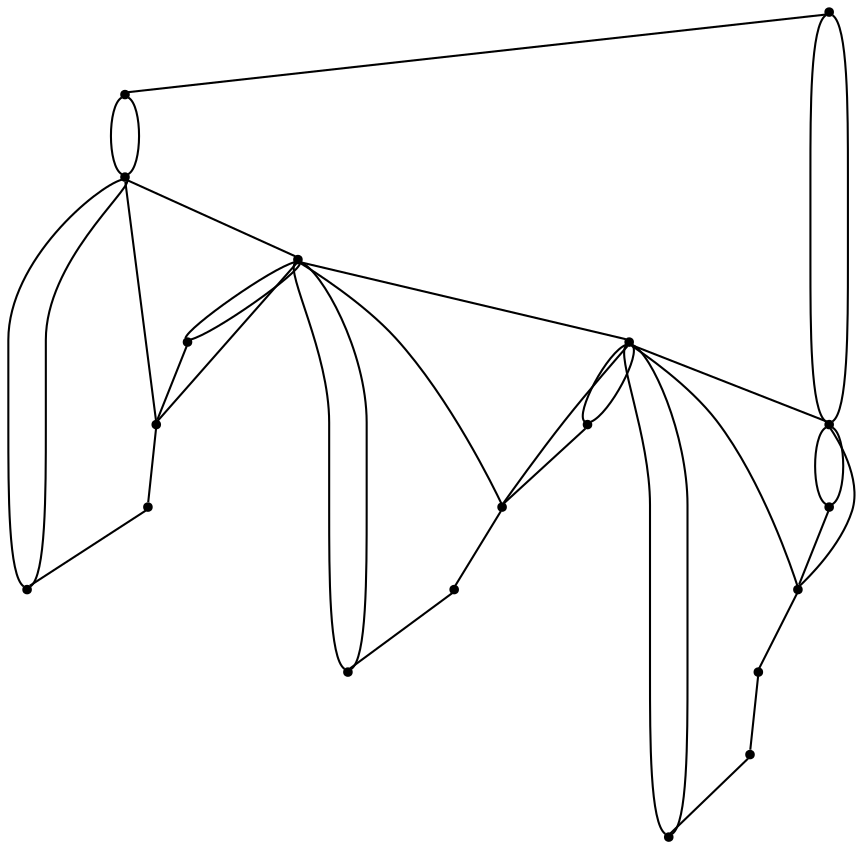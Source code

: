 graph {
  node [shape=point,comment="{\"directed\":false,\"doi\":\"10.4230/LIPIcs.GD.2024.12\",\"figure\":\"8 (1)\"}"]

  v0 [pos="1969.4340518821791,1001.2314397348443"]
  v1 [pos="1902.7490184945107,1001.2314397348443"]
  v2 [pos="1802.7214684130076,1001.2314397348443"]
  v3 [pos="1652.6801432907528,1001.2314397348443"]
  v4 [pos="1602.6663682500016,1001.2314397348443"]
  v5 [pos="1502.6388181684981,1001.2314397348443"]
  v6 [pos="1402.611268086995,1001.2314397348443"]
  v7 [pos="1252.5699429647404,1001.2314397348443"]
  v8 [pos="1202.556167923989,1001.2314397348443"]
  v9 [pos="1102.5286178424858,1001.2314397348443"]
  v10 [pos="1002.5010995588846,1001.2314397348443"]
  v11 [pos="752.4322243551267,1001.2314397348443"]
  v12 [pos="702.4184493143753,1001.2314397348443"]
  v13 [pos="602.3908992328721,1001.2314397348443"]
  v14 [pos="535.7058737946788,1001.2314397348443"]
  v15 [pos="1702.6939183315044,1001.2314397348443"]
  v16 [pos="1302.583718005492,1001.2314397348443"]
  v17 [pos="902.4735494773814,1001.2314397348443"]
  v18 [pos="802.4459993958783,1001.2314397348443"]

  v0 -- v1 [id="-1",pos="1969.4340518821791,1001.2314397348443 1969.4340836800811,988.7309945259833 1961.0984545066226,986.6475869911731 1954.1507401515964,985.605883223768 1947.2070959280024,984.5641794563629 1941.6472963914084,984.5641794563629 1936.0915669862468,984.5641794563629 1930.5358375810852,984.5641794563629 1924.9760380444914,984.5641794563629 1918.0323938208974,985.605883223768 1911.084679465871,986.6475869911731 1902.7490502924124,988.7309945259833 1902.7490184945107,1001.2314397348443"]
  v11 -- v18 [id="-3",pos="752.4322243551267,1001.2314397348443 802.4459993958783,1001.2314397348443 802.4459993958783,1001.2314397348443 802.4459993958783,1001.2314397348443"]
  v18 -- v17 [id="-4",pos="802.4459993958783,1001.2314397348443 902.4735494773814,1001.2314397348443 902.4735494773814,1001.2314397348443 902.4735494773814,1001.2314397348443"]
  v17 -- v10 [id="-5",pos="902.4735494773814,1001.2314397348443 1002.5010995588846,1001.2314397348443 1002.5010995588846,1001.2314397348443 1002.5010995588846,1001.2314397348443"]
  v10 -- v9 [id="-6",pos="1002.5010995588846,1001.2314397348443 1102.5286178424858,1001.2314397348443 1102.5286178424858,1001.2314397348443 1102.5286178424858,1001.2314397348443"]
  v9 -- v8 [id="-7",pos="1102.5286178424858,1001.2314397348443 1202.556167923989,1001.2314397348443 1202.556167923989,1001.2314397348443 1202.556167923989,1001.2314397348443"]
  v8 -- v7 [id="-8",pos="1202.556167923989,1001.2314397348443 1252.5699429647404,1001.2314397348443 1252.5699429647404,1001.2314397348443 1252.5699429647404,1001.2314397348443"]
  v7 -- v16 [id="-9",pos="1252.5699429647404,1001.2314397348443 1302.583718005492,1001.2314397348443 1302.583718005492,1001.2314397348443 1302.583718005492,1001.2314397348443"]
  v16 -- v6 [id="-10",pos="1302.583718005492,1001.2314397348443 1402.611268086995,1001.2314397348443 1402.611268086995,1001.2314397348443 1402.611268086995,1001.2314397348443"]
  v6 -- v5 [id="-11",pos="1402.611268086995,1001.2314397348443 1502.6388181684981,1001.2314397348443 1502.6388181684981,1001.2314397348443 1502.6388181684981,1001.2314397348443"]
  v5 -- v4 [id="-12",pos="1502.6388181684981,1001.2314397348443 1602.6663682500016,1001.2314397348443 1602.6663682500016,1001.2314397348443 1602.6663682500016,1001.2314397348443"]
  v4 -- v3 [id="-13",pos="1602.6663682500016,1001.2314397348443 1652.6801432907528,1001.2314397348443 1652.6801432907528,1001.2314397348443 1652.6801432907528,1001.2314397348443"]
  v3 -- v15 [id="-14",pos="1652.6801432907528,1001.2314397348443 1702.6939183315044,1001.2314397348443 1702.6939183315044,1001.2314397348443 1702.6939183315044,1001.2314397348443"]
  v15 -- v2 [id="-15",pos="1702.6939183315044,1001.2314397348443 1802.7214684130076,1001.2314397348443 1802.7214684130076,1001.2314397348443 1802.7214684130076,1001.2314397348443"]
  v2 -- v1 [id="-16",pos="1802.7214684130076,1001.2314397348443 1902.7490184945107,1001.2314397348443 1902.7490184945107,1001.2314397348443 1902.7490184945107,1001.2314397348443"]
  v1 -- v0 [id="-17",pos="1902.7490184945107,1001.2314397348443 1969.4340518821791,1001.2314397348443 1969.4340518821791,1001.2314397348443 1969.4340518821791,1001.2314397348443"]
  v14 -- v13 [id="-19",pos="535.7058737946788,1001.2314397348443 535.7058658452033,988.7309945259833 544.041495018662,986.6475869911731 550.9892729694918,985.605883223768 557.9328535972821,984.5641794563629 563.492653133876,984.5641794563629 569.0483825390377,984.5641794563629 574.6041119441993,984.5641794563629 580.1639114807933,984.5641794563629 587.1075557043872,985.605883223768 594.0552700594135,986.6475869911731 602.3908992328721,988.7309945259833 602.3908992328721,1001.2314397348443"]
  v14 -- v0 [id="-20",pos="535.7058737946788,1001.2314397348443 535.7058658452033,967.8969191778815 569.0483825390377,951.2296588994002 694.0828201409166,942.8960287601594 819.1172577427955,934.5623986209189 1035.843616252719,934.5623986209189 1252.5699747626422,934.5623986209189 1469.2963332725658,934.5623986209189 1686.0226917824891,934.5623986209189 1811.057129384368,942.8960287601594 1936.0915669862468,951.2296588994002 1969.4340836800811,967.8969191778815 1969.4340518821791,1001.2314397348443"]
  v13 -- v12 [id="-21",pos="602.3908992328721,1001.2314397348443 602.3908992328721,988.7309945259833 610.7265284063307,986.6475869911731 620.4500723982216,985.605883223768 630.1776865215448,984.5641794563629 641.2891453318681,984.5641794563629 652.4046742736236,984.5641794563629 663.5202032153792,984.5641794563629 674.6316620257024,984.5641794563629 684.3592761490257,985.605883223768 694.0828201409166,986.6475869911731 702.4184493143752,988.7309945259833 702.4184493143753,1001.2314397348443"]
  v14 -- v13 [id="-22",pos="535.7058737946788,1001.2314397348443 602.3908992328721,1001.2314397348443 602.3908992328721,1001.2314397348443 602.3908992328721,1001.2314397348443"]
  v13 -- v12 [id="-23",pos="602.3908992328721,1001.2314397348443 702.4184493143753,1001.2314397348443 702.4184493143753,1001.2314397348443 702.4184493143753,1001.2314397348443"]
  v13 -- v11 [id="-24",pos="602.3908992328721,1001.2314397348443 602.3908992328721,984.5641794563629 610.7265284063307,976.2305493171223 624.6178869849509,972.063734247502 638.5133156950035,967.8969191778815 657.9604036787853,967.8969191778815 677.4115617939995,967.8969191778815 696.8627199092135,967.8969191778815 716.3098078929954,967.8969191778815 730.205236603048,972.063734247502 744.0965951816681,976.2305493171223 752.4322243551268,984.5641794563629 752.4322243551267,1001.2314397348443"]
  v11 -- v9 [id="-25",pos="752.4322243551267,1001.2314397348443 752.4322243551268,984.5641794563629 760.7678535285853,976.2305493171223 791.3304704541227,972.063734247502 821.8971575110925,967.8969191778815 874.6867621887086,967.8969191778815 927.4804369977571,967.8969191778815 980.2741118068058,967.8969191778815 1033.063716484422,967.8969191778815 1063.6304035413916,972.063734247502 1094.193020466929,976.2305493171223 1102.5286496403876,984.5641794563629 1102.5286178424858,1001.2314397348443"]
  v10 -- v9 [id="-26",pos="1002.5010995588846,1001.2314397348443 1002.5010995588846,988.7309945259833 1010.8367287323431,986.6475869911731 1020.560272724234,985.605883223768 1030.2878868475573,984.5641794563629 1041.3993456578805,984.5641794563629 1052.514874599636,984.5641794563629 1063.6304035413916,984.5641794563629 1074.7418623517149,984.5641794563629 1084.4694764750382,985.605883223768 1094.193020466929,986.6475869911731 1102.5286496403876,988.7309945259833 1102.5286178424858,1001.2314397348443"]
  v9 -- v13 [id="-27",pos="1102.5286178424858,1001.2314397348443 1102.5286496403876,967.8969191778815 1085.8573912934705,959.563289038641 1041.3993456578805,955.3964739690205 996.9453701537229,951.2296588994002 924.7005372294602,951.2296588994002 852.4597744366298,951.2296588994002 780.2190116437995,951.2296588994002 707.9741787195368,951.2296588994002 663.5202032153792,955.3964739690205 619.0621575797893,959.563289038641 602.3908992328721,967.8969191778815 602.3908992328721,1001.2314397348443"]
  v9 -- v8 [id="-28",pos="1102.5286178424858,1001.2314397348443 1102.5286496403876,988.7309945259833 1110.864278813846,986.6475869911731 1120.587822805737,985.605883223768 1130.3154369290603,984.5641794563629 1141.4268957393836,984.5641794563629 1152.5424246811392,984.5641794563629 1163.6579536228946,984.5641794563629 1174.769412433218,984.5641794563629 1184.4970265565412,985.605883223768 1194.220570548432,986.6475869911731 1202.5561997218908,988.7309945259833 1202.556167923989,1001.2314397348443"]
  v9 -- v7 [id="-29",pos="1102.5286178424858,1001.2314397348443 1102.5286496403876,984.5641794563629 1110.864278813846,976.2305493171223 1124.7556373924665,972.063734247502 1138.651066102519,967.8969191778815 1158.0981540863008,967.8969191778815 1177.549312201515,967.8969191778815 1197.0004703167292,967.8969191778815 1216.447558300511,967.8969191778815 1230.3429870105635,972.063734247502 1244.2343455891837,976.2305493171223 1252.5699747626422,984.5641794563629 1252.5699429647404,1001.2314397348443"]
  v7 -- v5 [id="-30",pos="1252.5699429647404,1001.2314397348443 1252.5699747626422,984.5641794563629 1260.9056039361008,976.2305493171223 1283.1325916881797,972.063734247502 1305.3636495716908,967.8969191778815 1341.4819959023898,967.8969191778815 1377.604412364521,967.8969191778815 1413.7268288266525,967.8969191778815 1449.8451751573516,967.8969191778815 1472.0762330408627,972.063734247502 1494.3032207929414,976.2305493171223 1502.6388499664001,984.5641794563629 1502.6388181684981,1001.2314397348443"]
  v6 -- v5 [id="-31",pos="1402.611268086995,1001.2314397348443 1402.6112998848969,988.7309945259833 1410.9469290583556,986.6475869911731 1420.6704730502465,985.605883223768 1430.3980871735696,984.5641794563629 1441.5095459838928,984.5641794563629 1452.6250749256485,984.5641794563629 1463.7406038674042,984.5641794563629 1474.8520626777272,984.5641794563629 1484.5796768010505,985.605883223768 1494.3032207929414,986.6475869911731 1502.6388499664001,988.7309945259833 1502.6388181684981,1001.2314397348443"]
  v5 -- v9 [id="-32",pos="1502.6388181684981,1001.2314397348443 1502.6388499664001,967.8969191778815 1485.9675916194828,959.563289038641 1449.8451751573516,955.3964739690205 1413.7268288266525,951.2296588994002 1358.153254249307,951.2296588994002 1302.5837498033939,951.2296588994002 1247.0142453574806,951.2296588994002 1191.4406707801352,951.2296588994002 1155.322324449436,955.3964739690205 1119.1999079873049,959.563289038641 1102.5286496403876,967.8969191778815 1102.5286178424858,1001.2314397348443"]
  v5 -- v3 [id="-33",pos="1502.6388181684981,1001.2314397348443 1502.6388499664001,984.5641794563629 1510.9744791398587,976.2305493171223 1524.8658377184788,972.063734247502 1538.7612664285314,967.8969191778815 1558.2083544123132,967.8969191778815 1577.6595125275273,967.8969191778815 1597.1106706427415,967.8969191778815 1616.5577586265233,967.8969191778815 1630.4531873365759,972.063734247502 1644.344545915196,976.2305493171223 1652.6801750886548,984.5641794563629 1652.6801432907528,1001.2314397348443"]
  v5 -- v4 [id="-34",pos="1502.6388181684981,1001.2314397348443 1502.6388499664001,988.7309945259833 1510.9744791398587,986.6475869911731 1520.6980231317496,985.605883223768 1530.4256372550728,984.5641794563629 1541.537096065396,984.5641794563629 1552.6526250071515,984.5641794563629 1563.7681539489072,984.5641794563629 1574.8796127592304,984.5641794563629 1584.6072268825537,985.605883223768 1594.3307708744446,986.6475869911731 1602.6664000479032,988.7309945259833 1602.6663682500016,1001.2314397348443"]
  v3 -- v1 [id="-35",pos="1652.6801432907528,1001.2314397348443 1652.6801750886548,984.5641794563629 1661.0158042621133,976.2305493171223 1683.242792014192,972.063734247502 1705.4738498977033,967.8969191778815 1741.5921962284021,967.8969191778815 1777.7146126905336,967.8969191778815 1813.8370291526649,967.8969191778815 1849.955375483364,967.8969191778815 1872.186433366875,972.063734247502 1894.413421118954,976.2305493171223 1902.7490502924124,984.5641794563629 1902.7490184945107,1001.2314397348443"]
  v2 -- v1 [id="-36",pos="1802.7214684130076,1001.2314397348443 1802.7215002109094,988.7309945259833 1811.057129384368,986.6475869911731 1820.7806733762588,985.605883223768 1830.5082874995821,984.5641794563629 1841.6197463099054,984.5641794563629 1852.7352752516608,984.5641794563629 1863.8508041934165,984.5641794563629 1874.9622630037397,984.5641794563629 1884.689877127063,985.605883223768 1894.413421118954,986.6475869911731 1902.7490502924124,988.7309945259833 1902.7490184945107,1001.2314397348443"]
  v1 -- v5 [id="-37",pos="1902.7490184945107,1001.2314397348443 1902.7490502924124,967.8969191778815 1877.7421627720366,959.563289038641 1840.231831491473,955.3964739690205 1802.7215002109094,951.2296588994002 1752.7077251701578,951.2296588994002 1702.6939501294062,951.2296588994002 1652.6801750886548,951.2296588994002 1602.6664000479032,951.2296588994002 1565.1560687673395,955.3964739690205 1527.6457374867757,959.563289038641 1502.6388499664001,967.8969191778815 1502.6388181684981,1001.2314397348443"]
  v12 -- v11 [id="-38",pos="702.4184493143753,1001.2314397348443 752.4322243551267,1001.2314397348443 752.4322243551267,1001.2314397348443 752.4322243551267,1001.2314397348443"]
}
